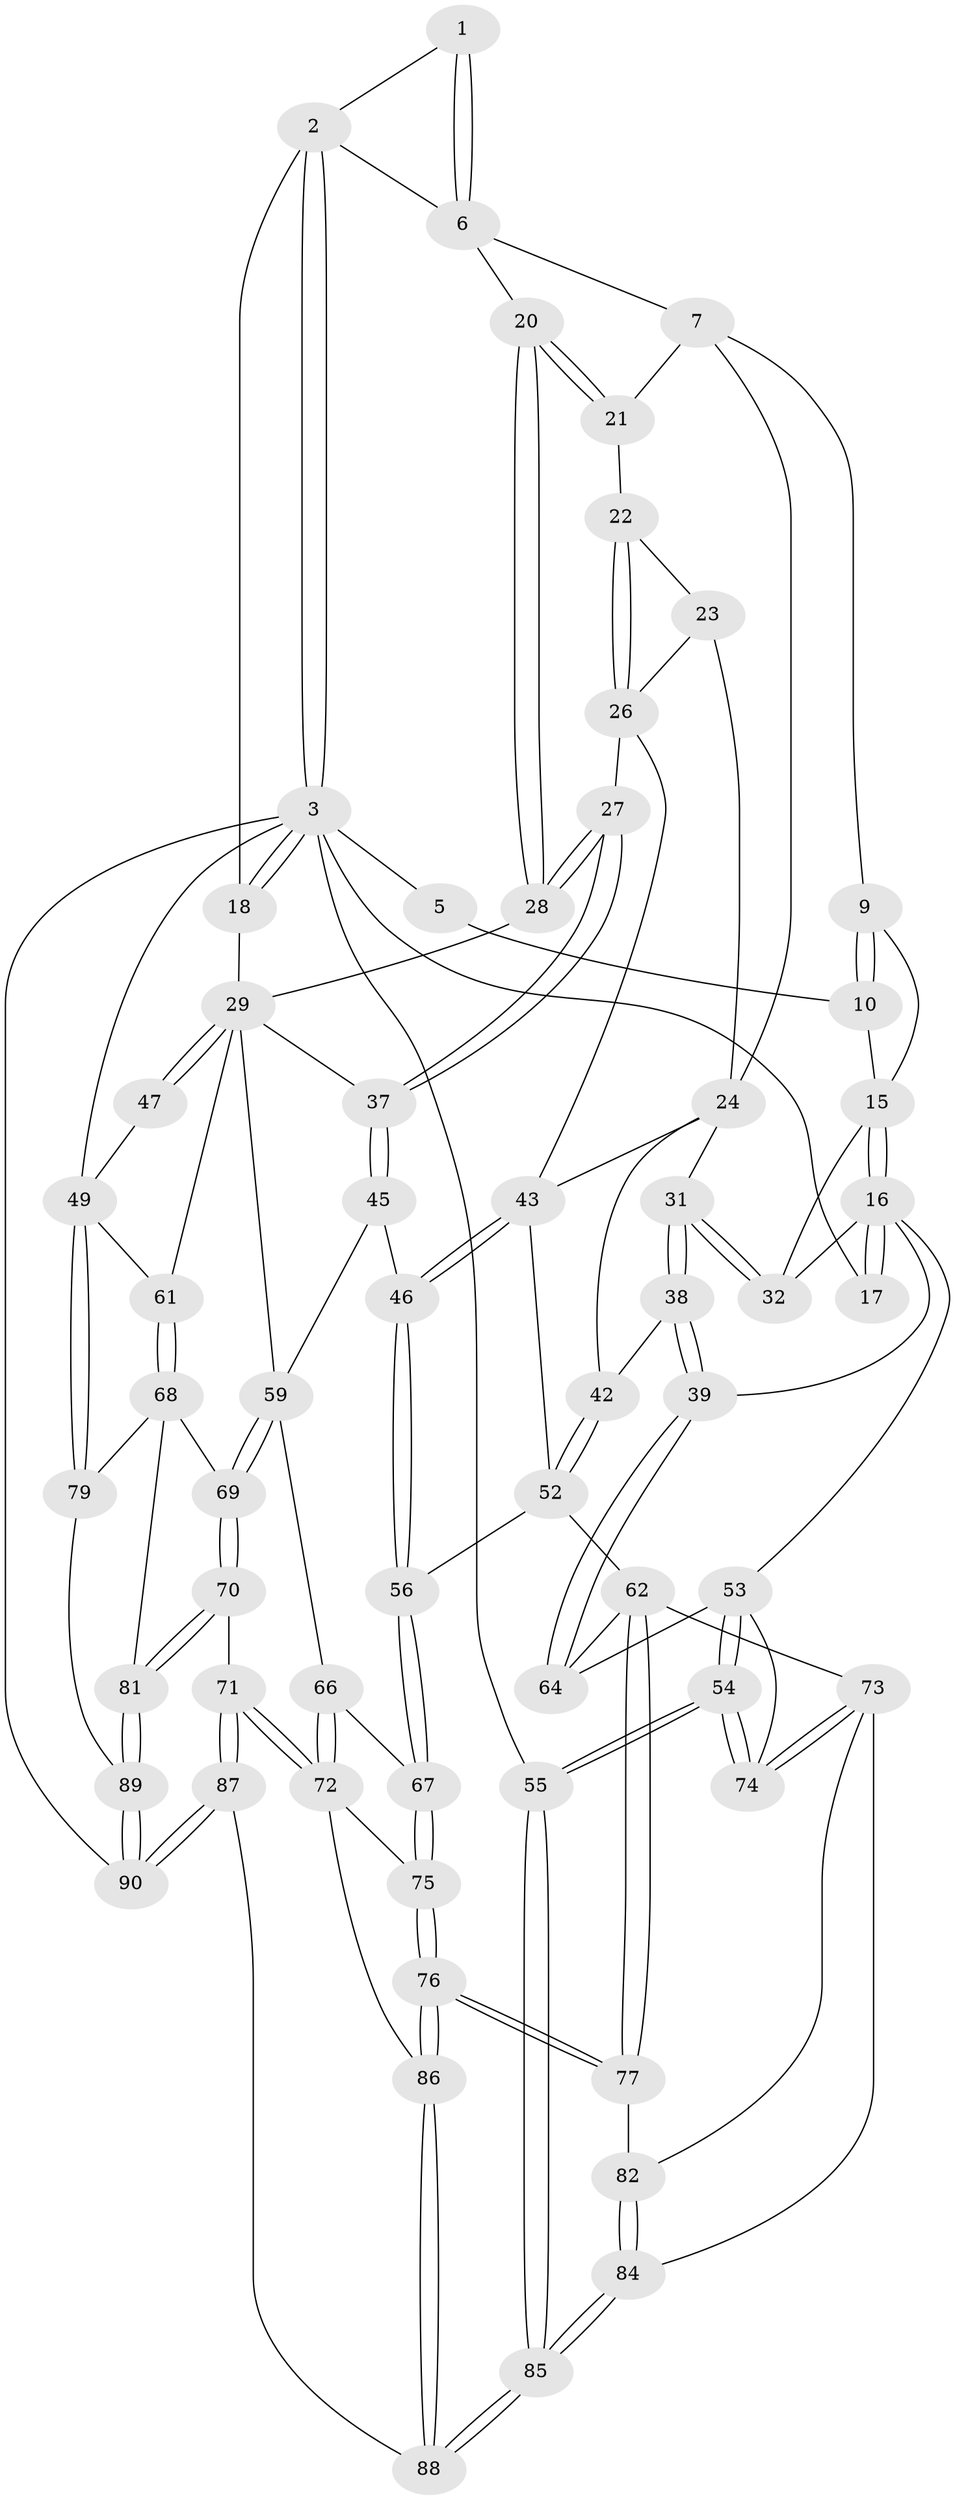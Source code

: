 // original degree distribution, {3: 0.022222222222222223, 4: 0.23333333333333334, 6: 0.2111111111111111, 5: 0.5333333333333333}
// Generated by graph-tools (version 1.1) at 2025/21/03/04/25 18:21:38]
// undirected, 63 vertices, 151 edges
graph export_dot {
graph [start="1"]
  node [color=gray90,style=filled];
  1 [pos="+0.3881478286302314+0"];
  2 [pos="+0.6137417144843048+0",super="+12"];
  3 [pos="+1+0",super="+48+4"];
  5 [pos="+0.2408212262781861+0",super="+11"];
  6 [pos="+0.405537851975167+0.036472083036572796",super="+13"];
  7 [pos="+0.3506355073731703+0.1783988186673102",super="+8"];
  9 [pos="+0.2744047928170832+0.2198404275326485"];
  10 [pos="+0.17257215807195622+0.11458802578111314"];
  15 [pos="+0.04931117600114982+0.2145418286931171",super="+19"];
  16 [pos="+0+0.17870103988138447",super="+33"];
  17 [pos="+0+0.16585557699849013"];
  18 [pos="+1+0"];
  20 [pos="+0.6611709003028029+0.22932169079005552"];
  21 [pos="+0.39339369141541214+0.20288777731489047"];
  22 [pos="+0.45762406299128405+0.29510341552443586"];
  23 [pos="+0.4243545533712913+0.35749077043506206"];
  24 [pos="+0.38813601559593963+0.3734179881108444",super="+25+41"];
  26 [pos="+0.5912067301099353+0.32370527801474447",super="+34"];
  27 [pos="+0.6242604543355308+0.3077444269202983"];
  28 [pos="+0.6656080130423693+0.2504413521906966"];
  29 [pos="+1+0",super="+30"];
  31 [pos="+0.240867504739622+0.4944531509489512"];
  32 [pos="+0.17355510663415544+0.30079256875521343"];
  37 [pos="+0.655187334902617+0.49286002845238763"];
  38 [pos="+0.2381878459054597+0.5138008146804198"];
  39 [pos="+0.1368173523881056+0.5415569330408422"];
  42 [pos="+0.2829264859387136+0.5393581386139241"];
  43 [pos="+0.4933505646247845+0.47640400735816757",super="+44"];
  45 [pos="+0.5959935519282329+0.5637088454900397"];
  46 [pos="+0.522836888691379+0.5401238057059464"];
  47 [pos="+1+0.35055001899167887"];
  49 [pos="+1+0.8644705426565231",super="+50"];
  52 [pos="+0.34831229420560256+0.6292067386491105",super="+57"];
  53 [pos="+0+0.7073261725887486",super="+65"];
  54 [pos="+0+1"];
  55 [pos="+0+1"];
  56 [pos="+0.3758491231663+0.6499392860121125"];
  59 [pos="+0.753568808450112+0.6376450530723804",super="+60"];
  61 [pos="+0.93182386274577+0.6028844780246904"];
  62 [pos="+0.271912411495507+0.746624543329895",super="+63"];
  64 [pos="+0.11854163552691219+0.6530642917458372"];
  66 [pos="+0.6017175909087672+0.6999024616189854"];
  67 [pos="+0.42718956275335074+0.7026122584026828"];
  68 [pos="+0.8590909136569166+0.7414857452510486",super="+80"];
  69 [pos="+0.7862597400029562+0.725711403215461"];
  70 [pos="+0.6835974074796723+0.8280604332940082"];
  71 [pos="+0.6531800921603553+0.8216417992195766"];
  72 [pos="+0.6269747312837972+0.8046308310329436",super="+78"];
  73 [pos="+0.0881321115603682+0.8150025750856892",super="+83"];
  74 [pos="+0+0.8767705880212735"];
  75 [pos="+0.44552385961948426+0.7852941231615536"];
  76 [pos="+0.3915212401180279+0.8760079937111659"];
  77 [pos="+0.26949098208651384+0.8055134424315787"];
  79 [pos="+1+0.8496605173950795"];
  81 [pos="+0.7696816219604594+0.9198409708283325"];
  82 [pos="+0.233763178457999+0.8431811390759264"];
  84 [pos="+0.20710794479997816+1"];
  85 [pos="+0.20462628417797096+1"];
  86 [pos="+0.43191623359873127+1"];
  87 [pos="+0.5117258590336322+1"];
  88 [pos="+0.4241565074054387+1"];
  89 [pos="+0.7869033660813338+0.9743429744385745"];
  90 [pos="+0.7618427085539023+1"];
  1 -- 2;
  1 -- 6;
  1 -- 6;
  2 -- 3;
  2 -- 3;
  2 -- 18;
  2 -- 6;
  3 -- 18;
  3 -- 18;
  3 -- 49;
  3 -- 90;
  3 -- 55 [weight=2];
  3 -- 17;
  3 -- 5 [weight=2];
  5 -- 10;
  6 -- 7;
  6 -- 20;
  7 -- 21;
  7 -- 24;
  7 -- 9;
  9 -- 10;
  9 -- 10;
  9 -- 15;
  10 -- 15;
  15 -- 16;
  15 -- 16;
  15 -- 32;
  16 -- 17 [weight=2];
  16 -- 17;
  16 -- 32;
  16 -- 53;
  16 -- 39;
  18 -- 29;
  20 -- 21;
  20 -- 21;
  20 -- 28;
  20 -- 28;
  21 -- 22;
  22 -- 23;
  22 -- 26;
  22 -- 26;
  23 -- 24;
  23 -- 26;
  24 -- 31;
  24 -- 42;
  24 -- 43;
  26 -- 27;
  26 -- 43;
  27 -- 28;
  27 -- 28;
  27 -- 37;
  27 -- 37;
  28 -- 29;
  29 -- 47 [weight=2];
  29 -- 47;
  29 -- 61;
  29 -- 37;
  29 -- 59;
  31 -- 32;
  31 -- 32;
  31 -- 38;
  31 -- 38;
  37 -- 45;
  37 -- 45;
  38 -- 39;
  38 -- 39;
  38 -- 42;
  39 -- 64;
  39 -- 64;
  42 -- 52;
  42 -- 52;
  43 -- 46;
  43 -- 46;
  43 -- 52;
  45 -- 46;
  45 -- 59;
  46 -- 56;
  46 -- 56;
  47 -- 49;
  49 -- 79;
  49 -- 79;
  49 -- 61;
  52 -- 56;
  52 -- 62;
  53 -- 54;
  53 -- 54;
  53 -- 64;
  53 -- 74;
  54 -- 55;
  54 -- 55;
  54 -- 74;
  54 -- 74;
  55 -- 85;
  55 -- 85;
  56 -- 67;
  56 -- 67;
  59 -- 69;
  59 -- 69;
  59 -- 66;
  61 -- 68;
  61 -- 68;
  62 -- 77;
  62 -- 77;
  62 -- 64;
  62 -- 73;
  66 -- 67;
  66 -- 72;
  66 -- 72;
  67 -- 75;
  67 -- 75;
  68 -- 69;
  68 -- 81;
  68 -- 79;
  69 -- 70;
  69 -- 70;
  70 -- 71;
  70 -- 81;
  70 -- 81;
  71 -- 72;
  71 -- 72;
  71 -- 87;
  71 -- 87;
  72 -- 75;
  72 -- 86;
  73 -- 74;
  73 -- 74;
  73 -- 82;
  73 -- 84;
  75 -- 76;
  75 -- 76;
  76 -- 77;
  76 -- 77;
  76 -- 86;
  76 -- 86;
  77 -- 82;
  79 -- 89;
  81 -- 89;
  81 -- 89;
  82 -- 84;
  82 -- 84;
  84 -- 85;
  84 -- 85;
  85 -- 88;
  85 -- 88;
  86 -- 88;
  86 -- 88;
  87 -- 88;
  87 -- 90;
  87 -- 90;
  89 -- 90;
  89 -- 90;
}
